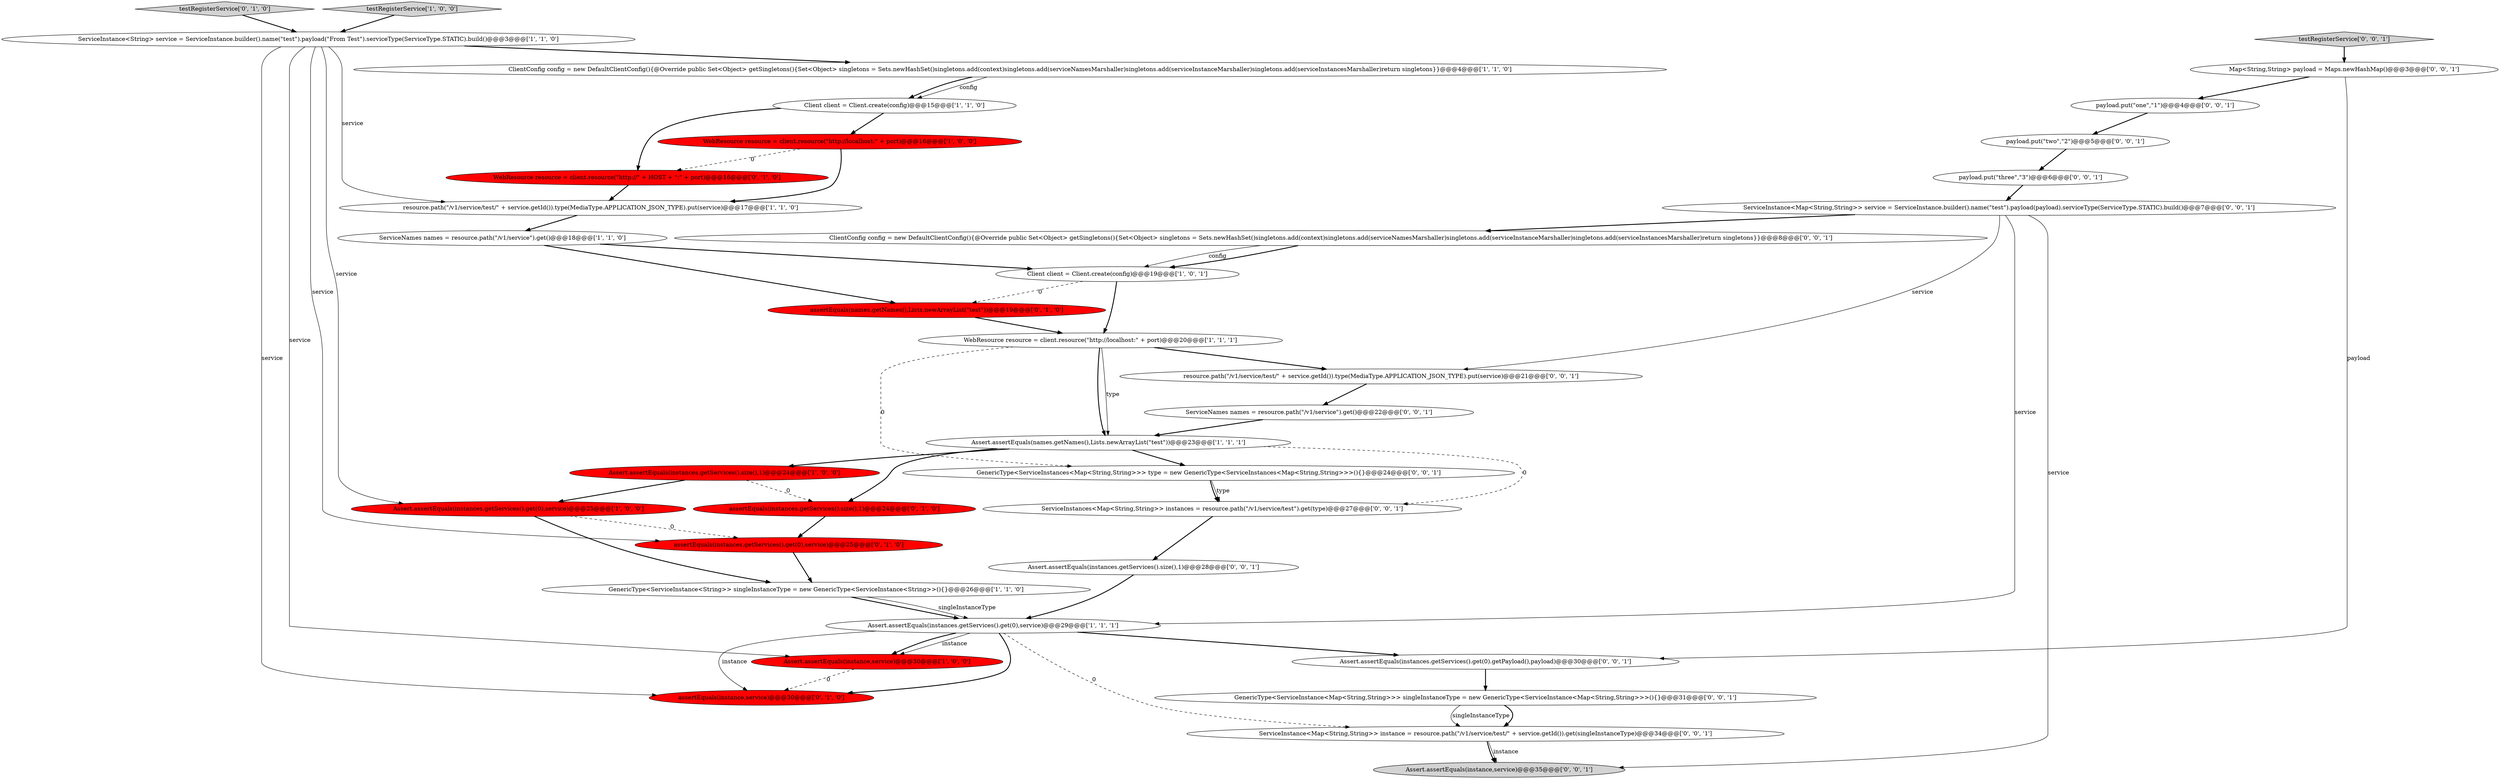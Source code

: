 digraph {
22 [style = filled, label = "Map<String,String> payload = Maps.newHashMap()@@@3@@@['0', '0', '1']", fillcolor = white, shape = ellipse image = "AAA0AAABBB3BBB"];
3 [style = filled, label = "Assert.assertEquals(names.getNames(),Lists.newArrayList(\"test\"))@@@23@@@['1', '1', '1']", fillcolor = white, shape = ellipse image = "AAA0AAABBB1BBB"];
13 [style = filled, label = "Assert.assertEquals(instances.getServices().size(),1)@@@24@@@['1', '0', '0']", fillcolor = red, shape = ellipse image = "AAA1AAABBB1BBB"];
35 [style = filled, label = "testRegisterService['0', '0', '1']", fillcolor = lightgray, shape = diamond image = "AAA0AAABBB3BBB"];
19 [style = filled, label = "assertEquals(names.getNames(),Lists.newArrayList(\"test\"))@@@19@@@['0', '1', '0']", fillcolor = red, shape = ellipse image = "AAA1AAABBB2BBB"];
21 [style = filled, label = "payload.put(\"three\",\"3\")@@@6@@@['0', '0', '1']", fillcolor = white, shape = ellipse image = "AAA0AAABBB3BBB"];
11 [style = filled, label = "ServiceNames names = resource.path(\"/v1/service\").get()@@@18@@@['1', '1', '0']", fillcolor = white, shape = ellipse image = "AAA0AAABBB1BBB"];
17 [style = filled, label = "WebResource resource = client.resource(\"http://\" + HOST + \":\" + port)@@@16@@@['0', '1', '0']", fillcolor = red, shape = ellipse image = "AAA1AAABBB2BBB"];
9 [style = filled, label = "resource.path(\"/v1/service/test/\" + service.getId()).type(MediaType.APPLICATION_JSON_TYPE).put(service)@@@17@@@['1', '1', '0']", fillcolor = white, shape = ellipse image = "AAA0AAABBB1BBB"];
26 [style = filled, label = "payload.put(\"two\",\"2\")@@@5@@@['0', '0', '1']", fillcolor = white, shape = ellipse image = "AAA0AAABBB3BBB"];
14 [style = filled, label = "Assert.assertEquals(instance,service)@@@30@@@['1', '0', '0']", fillcolor = red, shape = ellipse image = "AAA1AAABBB1BBB"];
25 [style = filled, label = "payload.put(\"one\",\"1\")@@@4@@@['0', '0', '1']", fillcolor = white, shape = ellipse image = "AAA0AAABBB3BBB"];
30 [style = filled, label = "ClientConfig config = new DefaultClientConfig(){@Override public Set<Object> getSingletons(){Set<Object> singletons = Sets.newHashSet()singletons.add(context)singletons.add(serviceNamesMarshaller)singletons.add(serviceInstanceMarshaller)singletons.add(serviceInstancesMarshaller)return singletons}}@@@8@@@['0', '0', '1']", fillcolor = white, shape = ellipse image = "AAA0AAABBB3BBB"];
1 [style = filled, label = "ServiceInstance<String> service = ServiceInstance.builder().name(\"test\").payload(\"From Test\").serviceType(ServiceType.STATIC).build()@@@3@@@['1', '1', '0']", fillcolor = white, shape = ellipse image = "AAA0AAABBB1BBB"];
12 [style = filled, label = "WebResource resource = client.resource(\"http://localhost:\" + port)@@@16@@@['1', '0', '0']", fillcolor = red, shape = ellipse image = "AAA1AAABBB1BBB"];
2 [style = filled, label = "Client client = Client.create(config)@@@19@@@['1', '0', '1']", fillcolor = white, shape = ellipse image = "AAA0AAABBB1BBB"];
27 [style = filled, label = "GenericType<ServiceInstance<Map<String,String>>> singleInstanceType = new GenericType<ServiceInstance<Map<String,String>>>(){}@@@31@@@['0', '0', '1']", fillcolor = white, shape = ellipse image = "AAA0AAABBB3BBB"];
33 [style = filled, label = "Assert.assertEquals(instances.getServices().size(),1)@@@28@@@['0', '0', '1']", fillcolor = white, shape = ellipse image = "AAA0AAABBB3BBB"];
20 [style = filled, label = "testRegisterService['0', '1', '0']", fillcolor = lightgray, shape = diamond image = "AAA0AAABBB2BBB"];
15 [style = filled, label = "assertEquals(instance,service)@@@30@@@['0', '1', '0']", fillcolor = red, shape = ellipse image = "AAA1AAABBB2BBB"];
28 [style = filled, label = "Assert.assertEquals(instance,service)@@@35@@@['0', '0', '1']", fillcolor = lightgray, shape = ellipse image = "AAA0AAABBB3BBB"];
36 [style = filled, label = "ServiceInstance<Map<String,String>> instance = resource.path(\"/v1/service/test/\" + service.getId()).get(singleInstanceType)@@@34@@@['0', '0', '1']", fillcolor = white, shape = ellipse image = "AAA0AAABBB3BBB"];
24 [style = filled, label = "resource.path(\"/v1/service/test/\" + service.getId()).type(MediaType.APPLICATION_JSON_TYPE).put(service)@@@21@@@['0', '0', '1']", fillcolor = white, shape = ellipse image = "AAA0AAABBB3BBB"];
8 [style = filled, label = "Client client = Client.create(config)@@@15@@@['1', '1', '0']", fillcolor = white, shape = ellipse image = "AAA0AAABBB1BBB"];
18 [style = filled, label = "assertEquals(instances.getServices().get(0),service)@@@25@@@['0', '1', '0']", fillcolor = red, shape = ellipse image = "AAA1AAABBB2BBB"];
32 [style = filled, label = "ServiceNames names = resource.path(\"/v1/service\").get()@@@22@@@['0', '0', '1']", fillcolor = white, shape = ellipse image = "AAA0AAABBB3BBB"];
23 [style = filled, label = "ServiceInstance<Map<String,String>> service = ServiceInstance.builder().name(\"test\").payload(payload).serviceType(ServiceType.STATIC).build()@@@7@@@['0', '0', '1']", fillcolor = white, shape = ellipse image = "AAA0AAABBB3BBB"];
6 [style = filled, label = "ClientConfig config = new DefaultClientConfig(){@Override public Set<Object> getSingletons(){Set<Object> singletons = Sets.newHashSet()singletons.add(context)singletons.add(serviceNamesMarshaller)singletons.add(serviceInstanceMarshaller)singletons.add(serviceInstancesMarshaller)return singletons}}@@@4@@@['1', '1', '0']", fillcolor = white, shape = ellipse image = "AAA0AAABBB1BBB"];
34 [style = filled, label = "GenericType<ServiceInstances<Map<String,String>>> type = new GenericType<ServiceInstances<Map<String,String>>>(){}@@@24@@@['0', '0', '1']", fillcolor = white, shape = ellipse image = "AAA0AAABBB3BBB"];
29 [style = filled, label = "Assert.assertEquals(instances.getServices().get(0).getPayload(),payload)@@@30@@@['0', '0', '1']", fillcolor = white, shape = ellipse image = "AAA0AAABBB3BBB"];
16 [style = filled, label = "assertEquals(instances.getServices().size(),1)@@@24@@@['0', '1', '0']", fillcolor = red, shape = ellipse image = "AAA1AAABBB2BBB"];
31 [style = filled, label = "ServiceInstances<Map<String,String>> instances = resource.path(\"/v1/service/test\").get(type)@@@27@@@['0', '0', '1']", fillcolor = white, shape = ellipse image = "AAA0AAABBB3BBB"];
4 [style = filled, label = "testRegisterService['1', '0', '0']", fillcolor = lightgray, shape = diamond image = "AAA0AAABBB1BBB"];
10 [style = filled, label = "Assert.assertEquals(instances.getServices().get(0),service)@@@25@@@['1', '0', '0']", fillcolor = red, shape = ellipse image = "AAA1AAABBB1BBB"];
7 [style = filled, label = "GenericType<ServiceInstance<String>> singleInstanceType = new GenericType<ServiceInstance<String>>(){}@@@26@@@['1', '1', '0']", fillcolor = white, shape = ellipse image = "AAA0AAABBB1BBB"];
0 [style = filled, label = "Assert.assertEquals(instances.getServices().get(0),service)@@@29@@@['1', '1', '1']", fillcolor = white, shape = ellipse image = "AAA0AAABBB1BBB"];
5 [style = filled, label = "WebResource resource = client.resource(\"http://localhost:\" + port)@@@20@@@['1', '1', '1']", fillcolor = white, shape = ellipse image = "AAA0AAABBB1BBB"];
5->3 [style = bold, label=""];
13->10 [style = bold, label=""];
22->25 [style = bold, label=""];
16->18 [style = bold, label=""];
27->36 [style = bold, label=""];
2->19 [style = dashed, label="0"];
9->11 [style = bold, label=""];
23->30 [style = bold, label=""];
3->31 [style = dashed, label="0"];
30->2 [style = solid, label="config"];
35->22 [style = bold, label=""];
17->9 [style = bold, label=""];
24->32 [style = bold, label=""];
1->15 [style = solid, label="service"];
36->28 [style = bold, label=""];
1->10 [style = solid, label="service"];
22->29 [style = solid, label="payload"];
12->17 [style = dashed, label="0"];
34->31 [style = bold, label=""];
0->29 [style = bold, label=""];
7->0 [style = bold, label=""];
1->18 [style = solid, label="service"];
23->0 [style = solid, label="service"];
23->24 [style = solid, label="service"];
20->1 [style = bold, label=""];
3->16 [style = bold, label=""];
11->19 [style = bold, label=""];
1->9 [style = solid, label="service"];
12->9 [style = bold, label=""];
23->28 [style = solid, label="service"];
10->7 [style = bold, label=""];
14->15 [style = dashed, label="0"];
5->34 [style = dashed, label="0"];
11->2 [style = bold, label=""];
0->15 [style = bold, label=""];
26->21 [style = bold, label=""];
3->34 [style = bold, label=""];
0->14 [style = solid, label="instance"];
33->0 [style = bold, label=""];
8->17 [style = bold, label=""];
19->5 [style = bold, label=""];
29->27 [style = bold, label=""];
6->8 [style = solid, label="config"];
0->14 [style = bold, label=""];
1->6 [style = bold, label=""];
34->31 [style = solid, label="type"];
5->24 [style = bold, label=""];
31->33 [style = bold, label=""];
6->8 [style = bold, label=""];
25->26 [style = bold, label=""];
27->36 [style = solid, label="singleInstanceType"];
13->16 [style = dashed, label="0"];
3->13 [style = bold, label=""];
4->1 [style = bold, label=""];
0->15 [style = solid, label="instance"];
30->2 [style = bold, label=""];
18->7 [style = bold, label=""];
5->3 [style = solid, label="type"];
0->36 [style = dashed, label="0"];
32->3 [style = bold, label=""];
7->0 [style = solid, label="singleInstanceType"];
1->14 [style = solid, label="service"];
8->12 [style = bold, label=""];
10->18 [style = dashed, label="0"];
2->5 [style = bold, label=""];
36->28 [style = solid, label="instance"];
21->23 [style = bold, label=""];
}
